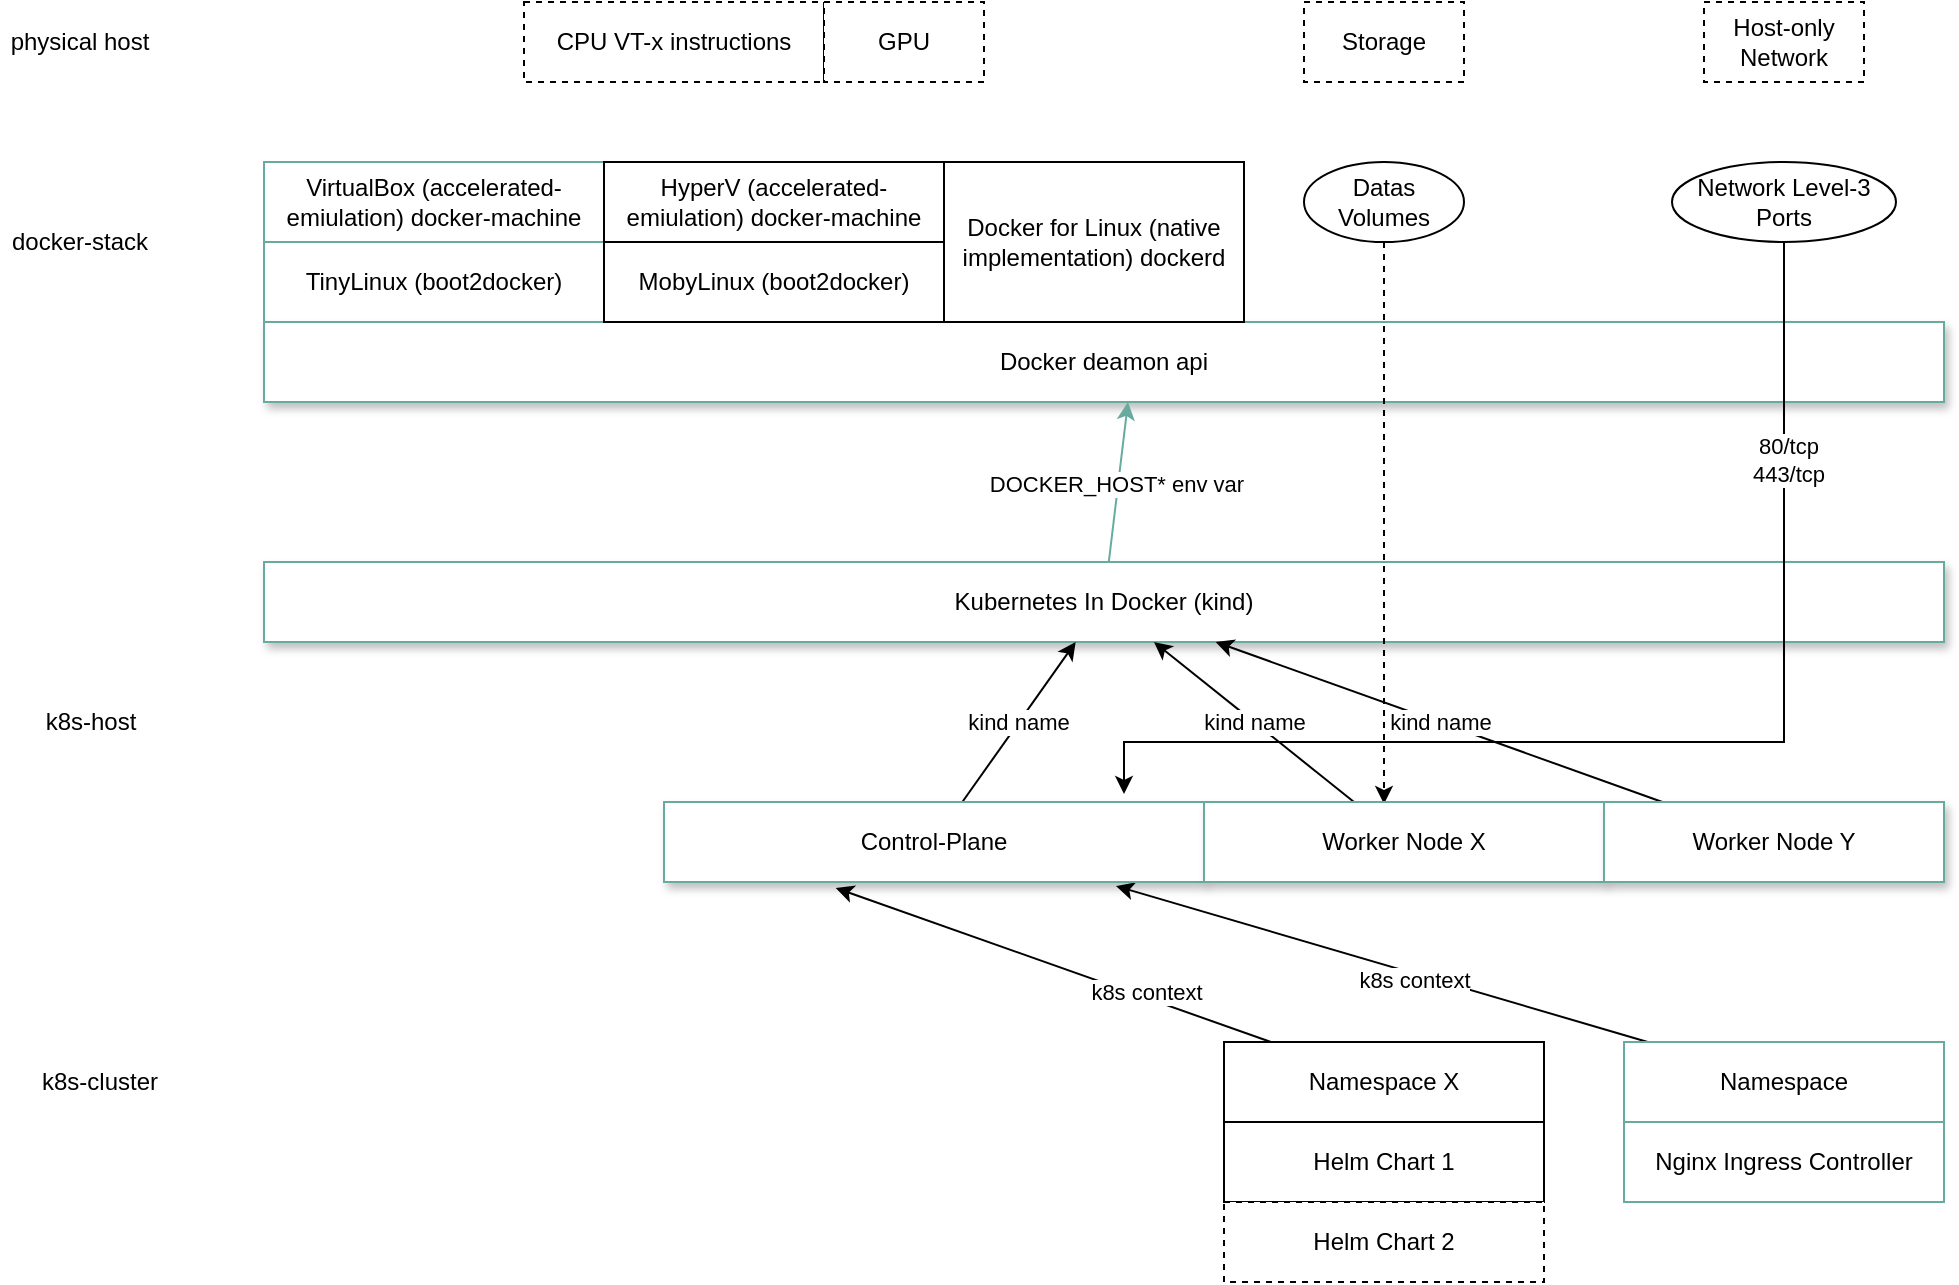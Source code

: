 
<mxfile compressed="false" version="13.1.3" pages="3">
    <diagram name="20.6.17-Builder Host" id="ebUvo5LemyIJ5slhyC30">
        <mxGraphModel dx="1040" dy="404" grid="1" gridSize="10" guides="1" tooltips="1" connect="1" arrows="1" fold="1" page="1" pageScale="1" pageWidth="1169" pageHeight="827" math="0" shadow="0">

            <root>
                <mxCell id="8ZSWrE7wKIyts0C65E30-0"/>
                <mxCell id="8ZSWrE7wKIyts0C65E30-1" parent="8ZSWrE7wKIyts0C65E30-0"/>
                <mxCell id="8ZSWrE7wKIyts0C65E30-2" value="VirtualBox (accelerated-emiulation) docker-machine" style="rounded=0;whiteSpace=wrap;html=1;strokeColor=#67AB9F;" parent="8ZSWrE7wKIyts0C65E30-1" vertex="1">
                    <mxGeometry x="240" y="160" width="170" height="40" as="geometry"/>
                </mxCell>
                <mxCell id="8ZSWrE7wKIyts0C65E30-3" value="TinyLinux (boot2docker)" style="rounded=0;whiteSpace=wrap;html=1;strokeColor=#67AB9F;" parent="8ZSWrE7wKIyts0C65E30-1" vertex="1">
                    <mxGeometry x="240" y="200" width="170" height="40" as="geometry"/>
                </mxCell>
                <mxCell id="8ZSWrE7wKIyts0C65E30-4" value="Docker deamon api" style="rounded=0;whiteSpace=wrap;html=1;shadow=1;strokeColor=#67AB9F;" parent="8ZSWrE7wKIyts0C65E30-1" vertex="1">
                    <mxGeometry x="240" y="240" width="840" height="40" as="geometry"/>
                </mxCell>
                <mxCell id="8ZSWrE7wKIyts0C65E30-5" value="CPU VT-x instructions" style="rounded=0;whiteSpace=wrap;html=1;dashed=1;" parent="8ZSWrE7wKIyts0C65E30-1" vertex="1">
                    <mxGeometry x="370" y="80" width="150" height="40" as="geometry"/>
                </mxCell>
                <mxCell id="8ZSWrE7wKIyts0C65E30-6" value="GPU" style="rounded=0;whiteSpace=wrap;html=1;dashed=1;" parent="8ZSWrE7wKIyts0C65E30-1" vertex="1">
                    <mxGeometry x="520" y="80" width="80" height="40" as="geometry"/>
                </mxCell>
                <mxCell id="GnsRPyHoFZtZcp9T_y4O-8" style="edgeStyle=none;rounded=0;orthogonalLoop=1;jettySize=auto;html=1;strokeColor=#67AB9F;" parent="8ZSWrE7wKIyts0C65E30-1" source="8ZSWrE7wKIyts0C65E30-7" edge="1">
                    <mxGeometry relative="1" as="geometry">
                        <mxPoint x="672" y="280" as="targetPoint"/>
                    </mxGeometry>
                </mxCell>
                <mxCell id="GnsRPyHoFZtZcp9T_y4O-10" value="DOCKER_HOST* env var" style="edgeLabel;html=1;align=center;verticalAlign=middle;resizable=0;points=[];" parent="GnsRPyHoFZtZcp9T_y4O-8" vertex="1" connectable="0">
                    <mxGeometry x="-0.017" y="1" relative="1" as="geometry">
                        <mxPoint as="offset"/>
                    </mxGeometry>
                </mxCell>
                <mxCell id="8ZSWrE7wKIyts0C65E30-7" value="Kubernetes In Docker (kind)" style="rounded=0;whiteSpace=wrap;html=1;shadow=1;strokeColor=#67AB9F;" parent="8ZSWrE7wKIyts0C65E30-1" vertex="1">
                    <mxGeometry x="240" y="360" width="840" height="40" as="geometry"/>
                </mxCell>
                <mxCell id="8ZSWrE7wKIyts0C65E30-8" value="Nginx Ingress Controller" style="rounded=0;whiteSpace=wrap;html=1;shadow=0;strokeColor=#67AB9F;" parent="8ZSWrE7wKIyts0C65E30-1" vertex="1">
                    <mxGeometry x="920" y="640" width="160" height="40" as="geometry"/>
                </mxCell>
                <mxCell id="8ZSWrE7wKIyts0C65E30-10" value="Datas Volumes" style="ellipse;whiteSpace=wrap;html=1;" parent="8ZSWrE7wKIyts0C65E30-1" vertex="1">
                    <mxGeometry x="760" y="160" width="80" height="40" as="geometry"/>
                </mxCell>
                <mxCell id="8ZSWrE7wKIyts0C65E30-11" style="edgeStyle=orthogonalEdgeStyle;rounded=0;orthogonalLoop=1;jettySize=auto;html=1;" parent="8ZSWrE7wKIyts0C65E30-1" source="8ZSWrE7wKIyts0C65E30-12" edge="1">
                    <mxGeometry relative="1" as="geometry">
                        <mxPoint x="670" y="476" as="targetPoint"/>
                        <Array as="points">
                            <mxPoint x="1000" y="450"/>
                            <mxPoint x="670" y="450"/>
                        </Array>
                    </mxGeometry>
                </mxCell>
                <mxCell id="aWLlnT8UTk05c4Qprcsp-1" value="80/tcp&lt;br&gt;443/tcp" style="edgeLabel;html=1;align=center;verticalAlign=middle;resizable=0;points=[];" parent="8ZSWrE7wKIyts0C65E30-11" vertex="1" connectable="0">
                    <mxGeometry x="-0.64" y="2" relative="1" as="geometry">
                        <mxPoint as="offset"/>
                    </mxGeometry>
                </mxCell>
                <mxCell id="8ZSWrE7wKIyts0C65E30-12" value="Network Level-3 Ports" style="ellipse;whiteSpace=wrap;html=1;" parent="8ZSWrE7wKIyts0C65E30-1" vertex="1">
                    <mxGeometry x="944" y="160" width="112" height="40" as="geometry"/>
                </mxCell>
                <mxCell id="GnsRPyHoFZtZcp9T_y4O-16" style="edgeStyle=none;rounded=0;orthogonalLoop=1;jettySize=auto;html=1;entryX=0.837;entryY=1.05;entryDx=0;entryDy=0;entryPerimeter=0;" parent="8ZSWrE7wKIyts0C65E30-1" source="8ZSWrE7wKIyts0C65E30-13" target="GnsRPyHoFZtZcp9T_y4O-5" edge="1">
                    <mxGeometry relative="1" as="geometry"/>
                </mxCell>
                <mxCell id="GnsRPyHoFZtZcp9T_y4O-17" value="k8s context" style="edgeLabel;html=1;align=center;verticalAlign=middle;resizable=0;points=[];" parent="GnsRPyHoFZtZcp9T_y4O-16" vertex="1" connectable="0">
                    <mxGeometry x="-0.124" y="3" relative="1" as="geometry">
                        <mxPoint as="offset"/>
                    </mxGeometry>
                </mxCell>
                <mxCell id="8ZSWrE7wKIyts0C65E30-13" value="Namespace" style="rounded=0;whiteSpace=wrap;html=1;fillColor=none;shadow=0;strokeColor=#67AB9F;" parent="8ZSWrE7wKIyts0C65E30-1" vertex="1">
                    <mxGeometry x="920" y="600" width="160" height="40" as="geometry"/>
                </mxCell>
                <mxCell id="8ZSWrE7wKIyts0C65E30-14" value="Helm Chart 1" style="rounded=0;whiteSpace=wrap;html=1;fillColor=none;" parent="8ZSWrE7wKIyts0C65E30-1" vertex="1">
                    <mxGeometry x="720" y="640" width="160" height="40" as="geometry"/>
                </mxCell>
                <mxCell id="GnsRPyHoFZtZcp9T_y4O-14" style="edgeStyle=none;rounded=0;orthogonalLoop=1;jettySize=auto;html=1;entryX=0.318;entryY=1.075;entryDx=0;entryDy=0;entryPerimeter=0;" parent="8ZSWrE7wKIyts0C65E30-1" source="8ZSWrE7wKIyts0C65E30-15" target="GnsRPyHoFZtZcp9T_y4O-5" edge="1">
                    <mxGeometry relative="1" as="geometry"/>
                </mxCell>
                <mxCell id="GnsRPyHoFZtZcp9T_y4O-15" value="k8s context" style="edgeLabel;html=1;align=center;verticalAlign=middle;resizable=0;points=[];" parent="GnsRPyHoFZtZcp9T_y4O-14" vertex="1" connectable="0">
                    <mxGeometry x="-0.415" y="-3" relative="1" as="geometry">
                        <mxPoint as="offset"/>
                    </mxGeometry>
                </mxCell>
                <mxCell id="8ZSWrE7wKIyts0C65E30-15" value="Namespace X" style="rounded=0;whiteSpace=wrap;html=1;fillColor=none;" parent="8ZSWrE7wKIyts0C65E30-1" vertex="1">
                    <mxGeometry x="720" y="600" width="160" height="40" as="geometry"/>
                </mxCell>
                <mxCell id="8ZSWrE7wKIyts0C65E30-16" value="Helm Chart 2" style="rounded=0;whiteSpace=wrap;html=1;dashed=1;" parent="8ZSWrE7wKIyts0C65E30-1" vertex="1">
                    <mxGeometry x="720" y="680" width="160" height="40" as="geometry"/>
                </mxCell>
                <mxCell id="8ZSWrE7wKIyts0C65E30-18" value="Docker for Linux (native implementation) dockerd" style="rounded=0;whiteSpace=wrap;html=1;" parent="8ZSWrE7wKIyts0C65E30-1" vertex="1">
                    <mxGeometry x="580" y="160" width="150" height="80" as="geometry"/>
                </mxCell>
                <mxCell id="8ZSWrE7wKIyts0C65E30-19" value="docker-stack" style="text;html=1;strokeColor=none;fillColor=none;align=center;verticalAlign=middle;whiteSpace=wrap;rounded=0;dashed=1;" parent="8ZSWrE7wKIyts0C65E30-1" vertex="1">
                    <mxGeometry x="108" y="190" width="79.5" height="20" as="geometry"/>
                </mxCell>
                <mxCell id="8ZSWrE7wKIyts0C65E30-21" value="k8s-host" style="text;html=1;strokeColor=none;fillColor=none;align=center;verticalAlign=middle;whiteSpace=wrap;rounded=0;dashed=1;" parent="8ZSWrE7wKIyts0C65E30-1" vertex="1">
                    <mxGeometry x="116.25" y="430" width="75" height="20" as="geometry"/>
                </mxCell>
                <mxCell id="8ZSWrE7wKIyts0C65E30-23" value="k8s-cluster" style="text;html=1;strokeColor=none;fillColor=none;align=center;verticalAlign=middle;whiteSpace=wrap;rounded=0;dashed=1;" parent="8ZSWrE7wKIyts0C65E30-1" vertex="1">
                    <mxGeometry x="123.75" y="610" width="67.5" height="20" as="geometry"/>
                </mxCell>
                <mxCell id="8ZSWrE7wKIyts0C65E30-9" style="edgeStyle=orthogonalEdgeStyle;rounded=0;orthogonalLoop=1;jettySize=auto;html=1;dashed=1;entryX=0.45;entryY=0.025;entryDx=0;entryDy=0;entryPerimeter=0;" parent="8ZSWrE7wKIyts0C65E30-1" source="8ZSWrE7wKIyts0C65E30-10" target="GnsRPyHoFZtZcp9T_y4O-6" edge="1">
                    <mxGeometry relative="1" as="geometry"/>
                </mxCell>
                <mxCell id="GnsRPyHoFZtZcp9T_y4O-0" value="physical host" style="text;html=1;strokeColor=none;fillColor=none;align=center;verticalAlign=middle;whiteSpace=wrap;rounded=0;dashed=1;" parent="8ZSWrE7wKIyts0C65E30-1" vertex="1">
                    <mxGeometry x="108" y="90" width="79.5" height="20" as="geometry"/>
                </mxCell>
                <mxCell id="GnsRPyHoFZtZcp9T_y4O-3" value="Storage" style="rounded=0;whiteSpace=wrap;html=1;dashed=1;" parent="8ZSWrE7wKIyts0C65E30-1" vertex="1">
                    <mxGeometry x="760" y="80" width="80" height="40" as="geometry"/>
                </mxCell>
                <mxCell id="GnsRPyHoFZtZcp9T_y4O-4" value="Host-only Network" style="rounded=0;whiteSpace=wrap;html=1;dashed=1;" parent="8ZSWrE7wKIyts0C65E30-1" vertex="1">
                    <mxGeometry x="960" y="80" width="80" height="40" as="geometry"/>
                </mxCell>
                <mxCell id="GnsRPyHoFZtZcp9T_y4O-11" value="kind name" style="edgeStyle=none;rounded=0;orthogonalLoop=1;jettySize=auto;html=1;" parent="8ZSWrE7wKIyts0C65E30-1" source="GnsRPyHoFZtZcp9T_y4O-5" target="8ZSWrE7wKIyts0C65E30-7" edge="1">
                    <mxGeometry relative="1" as="geometry"/>
                </mxCell>
                <mxCell id="GnsRPyHoFZtZcp9T_y4O-5" value="Control-Plane" style="rounded=0;whiteSpace=wrap;html=1;shadow=1;strokeColor=#67AB9F;" parent="8ZSWrE7wKIyts0C65E30-1" vertex="1">
                    <mxGeometry x="440" y="480" width="270" height="40" as="geometry"/>
                </mxCell>
                <mxCell id="GnsRPyHoFZtZcp9T_y4O-12" value="kind name" style="edgeStyle=none;rounded=0;orthogonalLoop=1;jettySize=auto;html=1;" parent="8ZSWrE7wKIyts0C65E30-1" source="GnsRPyHoFZtZcp9T_y4O-6" target="8ZSWrE7wKIyts0C65E30-7" edge="1">
                    <mxGeometry relative="1" as="geometry"/>
                </mxCell>
                <mxCell id="GnsRPyHoFZtZcp9T_y4O-6" value="Worker Node X" style="rounded=0;whiteSpace=wrap;html=1;shadow=1;strokeColor=#67AB9F;" parent="8ZSWrE7wKIyts0C65E30-1" vertex="1">
                    <mxGeometry x="710" y="480" width="200" height="40" as="geometry"/>
                </mxCell>
                <mxCell id="GnsRPyHoFZtZcp9T_y4O-13" value="kind name" style="edgeStyle=none;rounded=0;orthogonalLoop=1;jettySize=auto;html=1;" parent="8ZSWrE7wKIyts0C65E30-1" source="GnsRPyHoFZtZcp9T_y4O-7" target="8ZSWrE7wKIyts0C65E30-7" edge="1">
                    <mxGeometry relative="1" as="geometry"/>
                </mxCell>
                <mxCell id="GnsRPyHoFZtZcp9T_y4O-7" value="Worker Node Y" style="rounded=0;whiteSpace=wrap;html=1;shadow=1;strokeColor=#67AB9F;" parent="8ZSWrE7wKIyts0C65E30-1" vertex="1">
                    <mxGeometry x="910" y="480" width="170" height="40" as="geometry"/>
                </mxCell>
                <mxCell id="0" value="HyperV (accelerated-emiulation) docker-machine" style="rounded=0;whiteSpace=wrap;html=1;" parent="8ZSWrE7wKIyts0C65E30-1" vertex="1">
                    <mxGeometry x="410" y="160" width="170" height="40" as="geometry"/>
                </mxCell>
                <mxCell id="1" value="MobyLinux (boot2docker)" style="rounded=0;whiteSpace=wrap;html=1;" parent="8ZSWrE7wKIyts0C65E30-1" vertex="1">
                    <mxGeometry x="410" y="200" width="170" height="40" as="geometry"/>
                </mxCell>
            </root>
        </mxGraphModel>
    </diagram>
    <diagram id="EzvWC09MWq0VtAPM6YJi" name="Builder Stack">
      <mxGraphModel dx="1040" dy="404" grid="1" gridSize="10" guides="1" tooltips="1" connect="1" arrows="1" fold="1" page="1" pageScale="1" pageWidth="1169" pageHeight="827" math="0" shadow="0">
        &#xa;        
            <root>
                &#xa;                
                <mxCell id="0"/>
                &#xa;                
                <mxCell id="1" parent="0"/>
                &#xa;                
                <mxCell id="pU2bq47XzxW5iphZlF0e-1" value="Gogs&lt;br&gt;&lt;i&gt;(git)&lt;/i&gt;" style="rounded=0;whiteSpace=wrap;html=1;fillColor=#dae8fc;strokeColor=#6c8ebf;fontColor=#000000;" parent="1" vertex="1">
                    &#xa;                    
                    <mxGeometry x="640" y="181" width="120" height="60" as="geometry"/>
                    &#xa;                
                </mxCell>
                &#xa;                
                <mxCell id="pU2bq47XzxW5iphZlF0e-2" value="inspect" style="edgeStyle=orthogonalEdgeStyle;rounded=0;orthogonalLoop=1;jettySize=auto;html=1;exitX=0.5;exitY=0;exitDx=0;exitDy=0;" parent="1" source="pU2bq47XzxW5iphZlF0e-3" target="pU2bq47XzxW5iphZlF0e-1" edge="1">
                    &#xa;                    
                    <mxGeometry x="-1" y="-112" relative="1" as="geometry">
                        &#xa;                        
                        <mxPoint x="-2" y="22" as="offset"/>
                        &#xa;                    
                    </mxGeometry>
                    &#xa;                
                </mxCell>
                &#xa;                
                <mxCell id="pU2bq47XzxW5iphZlF0e-3" value="Drone.io&lt;br&gt;&lt;i&gt;(pipelines)&lt;/i&gt;" style="rounded=0;whiteSpace=wrap;html=1;fillColor=#dae8fc;strokeColor=#6c8ebf;fontColor=#000000;" parent="1" vertex="1">
                    &#xa;                    
                    <mxGeometry x="640" y="281" width="120" height="60" as="geometry"/>
                    &#xa;                
                </mxCell>
                &#xa;                
                <mxCell id="pU2bq47XzxW5iphZlF0e-4" value="Datas" style="ellipse;whiteSpace=wrap;html=1;fillColor=#f8cecc;strokeColor=#b85450;fontColor=#000000;" parent="1" vertex="1">
                    &#xa;                    
                    <mxGeometry x="860" y="191" width="80" height="40" as="geometry"/>
                    &#xa;                
                </mxCell>
                &#xa;                
                <mxCell id="pU2bq47XzxW5iphZlF0e-5" value="Drone-Runner&lt;br&gt;&lt;i&gt;(pipeline-runner)&lt;/i&gt;" style="rounded=0;whiteSpace=wrap;html=1;fillColor=#dae8fc;strokeColor=#6c8ebf;fontColor=#000000;" parent="1" vertex="1">
                    &#xa;                    
                    <mxGeometry x="800" y="281" width="120" height="60" as="geometry"/>
                    &#xa;                
                </mxCell>
                &#xa;                
                <mxCell id="pU2bq47XzxW5iphZlF0e-6" value="run" style="endArrow=classic;html=1;exitX=1;exitY=0.5;exitDx=0;exitDy=0;entryX=0;entryY=0.5;entryDx=0;entryDy=0;" parent="1" source="pU2bq47XzxW5iphZlF0e-3" target="pU2bq47XzxW5iphZlF0e-5" edge="1">
                    &#xa;                    
                    <mxGeometry width="50" height="50" relative="1" as="geometry">
                        &#xa;                        
                        <mxPoint x="790" y="271" as="sourcePoint"/>
                        &#xa;                        
                        <mxPoint x="840" y="221" as="targetPoint"/>
                        &#xa;                    
                    </mxGeometry>
                    &#xa;                
                </mxCell>
                &#xa;                
                <mxCell id="pU2bq47XzxW5iphZlF0e-7" value="store" style="endArrow=classic;html=1;entryX=0;entryY=0.5;entryDx=0;entryDy=0;" parent="1" source="pU2bq47XzxW5iphZlF0e-1" target="pU2bq47XzxW5iphZlF0e-4" edge="1">
                    &#xa;                    
                    <mxGeometry width="50" height="50" relative="1" as="geometry">
                        &#xa;                        
                        <mxPoint x="790" y="271" as="sourcePoint"/>
                        &#xa;                        
                        <mxPoint x="840" y="221" as="targetPoint"/>
                        &#xa;                    
                    </mxGeometry>
                    &#xa;                
                </mxCell>
                &#xa;                
                <mxCell id="pU2bq47XzxW5iphZlF0e-8" value="Target Kube" style="rhombus;whiteSpace=wrap;html=1;" parent="1" vertex="1">
                    &#xa;                    
                    <mxGeometry x="1010" y="341" width="120" height="120" as="geometry"/>
                    &#xa;                
                </mxCell>
                &#xa;                
                <mxCell id="pU2bq47XzxW5iphZlF0e-9" value="Docker Registry" style="rounded=0;whiteSpace=wrap;html=1;fillColor=#dae8fc;strokeColor=#6c8ebf;fontColor=#000000;" parent="1" vertex="1">
                    &#xa;                    
                    <mxGeometry x="800" y="481" width="120" height="60" as="geometry"/>
                    &#xa;                
                </mxCell>
                &#xa;                
                <mxCell id="pU2bq47XzxW5iphZlF0e-10" value="publish" style="endArrow=classic;html=1;exitX=0.5;exitY=1;exitDx=0;exitDy=0;entryX=0.5;entryY=0;entryDx=0;entryDy=0;" parent="1" source="pU2bq47XzxW5iphZlF0e-5" target="pU2bq47XzxW5iphZlF0e-9" edge="1">
                    &#xa;                    
                    <mxGeometry width="50" height="50" relative="1" as="geometry">
                        &#xa;                        
                        <mxPoint x="990" y="391" as="sourcePoint"/>
                        &#xa;                        
                        <mxPoint x="1040" y="341" as="targetPoint"/>
                        &#xa;                    
                    </mxGeometry>
                    &#xa;                
                </mxCell>
                &#xa;                
                <mxCell id="pU2bq47XzxW5iphZlF0e-11" value="deploy" style="endArrow=classic;html=1;entryX=0;entryY=0.5;entryDx=0;entryDy=0;" parent="1" target="pU2bq47XzxW5iphZlF0e-8" edge="1">
                    &#xa;                    
                    <mxGeometry width="50" height="50" relative="1" as="geometry">
                        &#xa;                        
                        <mxPoint x="920" y="311" as="sourcePoint"/>
                        &#xa;                        
                        <mxPoint x="1040" y="341" as="targetPoint"/>
                        &#xa;                    
                    </mxGeometry>
                    &#xa;                
                </mxCell>
                &#xa;                
                <mxCell id="pU2bq47XzxW5iphZlF0e-12" value="pull" style="endArrow=classic;html=1;entryX=1;entryY=0.5;entryDx=0;entryDy=0;exitX=0;exitY=0.5;exitDx=0;exitDy=0;" parent="1" source="pU2bq47XzxW5iphZlF0e-8" target="pU2bq47XzxW5iphZlF0e-9" edge="1">
                    &#xa;                    
                    <mxGeometry width="50" height="50" relative="1" as="geometry">
                        &#xa;                        
                        <mxPoint x="990" y="391" as="sourcePoint"/>
                        &#xa;                        
                        <mxPoint x="1040" y="341" as="targetPoint"/>
                        &#xa;                    
                    </mxGeometry>
                    &#xa;                
                </mxCell>
                &#xa;                
                <mxCell id="pU2bq47XzxW5iphZlF0e-13" value="VSCode&lt;br&gt;&lt;i&gt;(ide)&lt;/i&gt;" style="rounded=0;whiteSpace=wrap;html=1;fillColor=#dae8fc;strokeColor=#6c8ebf;fontColor=#000000;" parent="1" vertex="1">
                    &#xa;                    
                    <mxGeometry x="370" y="181" width="120" height="60" as="geometry"/>
                    &#xa;                
                </mxCell>
                &#xa;                
                <mxCell id="pU2bq47XzxW5iphZlF0e-14" value="push" style="endArrow=classic;html=1;exitX=1;exitY=0.5;exitDx=0;exitDy=0;entryX=0;entryY=0.5;entryDx=0;entryDy=0;" parent="1" source="pU2bq47XzxW5iphZlF0e-13" target="pU2bq47XzxW5iphZlF0e-1" edge="1">
                    &#xa;                    
                    <mxGeometry width="50" height="50" relative="1" as="geometry">
                        &#xa;                        
                        <mxPoint x="710" y="421" as="sourcePoint"/>
                        &#xa;                        
                        <mxPoint x="760" y="371" as="targetPoint"/>
                        &#xa;                    
                    </mxGeometry>
                    &#xa;                
                </mxCell>
                &#xa;                
                <mxCell id="pU2bq47XzxW5iphZlF0e-15" value="Builder" style="shape=umlActor;verticalLabelPosition=bottom;labelBackgroundColor=none;verticalAlign=top;html=1;outlineConnect=0;fontColor=#FFFFFF;" parent="1" vertex="1">
                    &#xa;                    
                    <mxGeometry x="85" y="451" width="30" height="60" as="geometry"/>
                    &#xa;                
                </mxCell>
                &#xa;                
                <mxCell id="pU2bq47XzxW5iphZlF0e-16" value="Secured Reverse Proxy" style="rounded=0;whiteSpace=wrap;html=1;fillColor=#dae8fc;strokeColor=#6c8ebf;fontColor=#000000;" parent="1" vertex="1">
                    &#xa;                    
                    <mxGeometry x="370" y="481" width="120" height="60" as="geometry"/>
                    &#xa;                
                </mxCell>
                &#xa;                
                <mxCell id="pU2bq47XzxW5iphZlF0e-17" value="reverse proxy" style="endArrow=classic;html=1;entryX=0.5;entryY=1;entryDx=0;entryDy=0;exitX=0.5;exitY=0;exitDx=0;exitDy=0;" parent="1" source="pU2bq47XzxW5iphZlF0e-16" target="pU2bq47XzxW5iphZlF0e-13" edge="1">
                    &#xa;                    
                    <mxGeometry width="50" height="50" relative="1" as="geometry">
                        &#xa;                        
                        <mxPoint x="710" y="261" as="sourcePoint"/>
                        &#xa;                        
                        <mxPoint x="760" y="211" as="targetPoint"/>
                        &#xa;                    
                    </mxGeometry>
                    &#xa;                
                </mxCell>
                &#xa;                
                <mxCell id="pU2bq47XzxW5iphZlF0e-18" value="reverse proxy" style="endArrow=classic;html=1;exitX=0.5;exitY=0;exitDx=0;exitDy=0;" parent="1" source="pU2bq47XzxW5iphZlF0e-16" edge="1">
                    &#xa;                    
                    <mxGeometry width="50" height="50" relative="1" as="geometry">
                        &#xa;                        
                        <mxPoint x="710" y="261" as="sourcePoint"/>
                        &#xa;                        
                        <mxPoint x="640" y="211" as="targetPoint"/>
                        &#xa;                    
                    </mxGeometry>
                    &#xa;                
                </mxCell>
                &#xa;                
                <mxCell id="pU2bq47XzxW5iphZlF0e-19" value="reverse proxy" style="endArrow=classic;html=1;exitX=1;exitY=0.5;exitDx=0;exitDy=0;entryX=0;entryY=0.5;entryDx=0;entryDy=0;" parent="1" source="pU2bq47XzxW5iphZlF0e-16" target="pU2bq47XzxW5iphZlF0e-9" edge="1">
                    &#xa;                    
                    <mxGeometry width="50" height="50" relative="1" as="geometry">
                        &#xa;                        
                        <mxPoint x="430" y="591" as="sourcePoint"/>
                        &#xa;                        
                        <mxPoint x="640" y="461" as="targetPoint"/>
                        &#xa;                    
                    </mxGeometry>
                    &#xa;                
                </mxCell>
                &#xa;                
                <mxCell id="pU2bq47XzxW5iphZlF0e-20" value="Datas" style="ellipse;whiteSpace=wrap;html=1;fillColor=#f8cecc;strokeColor=#b85450;fontColor=#000000;" parent="1" vertex="1">
                    &#xa;                    
                    <mxGeometry x="820" y="591" width="80" height="40" as="geometry"/>
                    &#xa;                
                </mxCell>
                &#xa;                
                <mxCell id="pU2bq47XzxW5iphZlF0e-21" value="store" style="endArrow=classic;html=1;entryX=0.5;entryY=0;entryDx=0;entryDy=0;exitX=0.5;exitY=1;exitDx=0;exitDy=0;" parent="1" source="pU2bq47XzxW5iphZlF0e-9" target="pU2bq47XzxW5iphZlF0e-20" edge="1">
                    &#xa;                    
                    <mxGeometry width="50" height="50" relative="1" as="geometry">
                        &#xa;                        
                        <mxPoint x="774" y="711" as="sourcePoint"/>
                        &#xa;                        
                        <mxPoint x="914" y="751" as="targetPoint"/>
                        &#xa;                    
                    </mxGeometry>
                    &#xa;                
                </mxCell>
                &#xa;                
                <mxCell id="pU2bq47XzxW5iphZlF0e-22" value="" style="endArrow=classic;html=1;" parent="1" target="pU2bq47XzxW5iphZlF0e-23" edge="1">
                    &#xa;                    
                    <mxGeometry width="50" height="50" relative="1" as="geometry">
                        &#xa;                        
                        <mxPoint x="100" y="531" as="sourcePoint"/>
                        &#xa;                        
                        <mxPoint x="290" y="769" as="targetPoint"/>
                        &#xa;                    
                    </mxGeometry>
                    &#xa;                
                </mxCell>
                &#xa;                
                <mxCell id="MSiUdzAyAVIGBP_7XqLN-2" style="edgeStyle=orthogonalEdgeStyle;rounded=0;orthogonalLoop=1;jettySize=auto;html=1;fontColor=#000000;" parent="1" source="pU2bq47XzxW5iphZlF0e-23" target="MSiUdzAyAVIGBP_7XqLN-1" edge="1">
                    &#xa;                    
                    <mxGeometry relative="1" as="geometry"/>
                    &#xa;                
                </mxCell>
                &#xa;                
                <mxCell id="pU2bq47XzxW5iphZlF0e-23" value="Browser" style="rounded=0;whiteSpace=wrap;html=1;" parent="1" vertex="1">
                    &#xa;                    
                    <mxGeometry x="40" y="586" width="120" height="60" as="geometry"/>
                    &#xa;                
                </mxCell>
                &#xa;                
                <mxCell id="pU2bq47XzxW5iphZlF0e-24" value="browse" style="endArrow=classic;html=1;entryX=0.5;entryY=1;entryDx=0;entryDy=0;exitX=0.5;exitY=0;exitDx=0;exitDy=0;" parent="1" source="MSiUdzAyAVIGBP_7XqLN-1" target="pU2bq47XzxW5iphZlF0e-16" edge="1">
                    &#xa;                    
                    <mxGeometry width="50" height="50" relative="1" as="geometry">
                        &#xa;                        
                        <mxPoint x="570" y="669" as="sourcePoint"/>
                        &#xa;                        
                        <mxPoint x="620" y="619" as="targetPoint"/>
                        &#xa;                    
                    </mxGeometry>
                    &#xa;                
                </mxCell>
                &#xa;                
                <mxCell id="pU2bq47XzxW5iphZlF0e-25" value="IAM Server" style="rounded=0;whiteSpace=wrap;html=1;fillColor=#dae8fc;strokeColor=#6c8ebf;fontColor=#000000;" parent="1" vertex="1">
                    &#xa;                    
                    <mxGeometry x="480" y="601" width="120" height="40" as="geometry"/>
                    &#xa;                
                </mxCell>
                &#xa;                
                <mxCell id="pU2bq47XzxW5iphZlF0e-26" value="ensure" style="endArrow=classic;html=1;exitX=0.5;exitY=1;exitDx=0;exitDy=0;entryX=0.5;entryY=0;entryDx=0;entryDy=0;" parent="1" source="pU2bq47XzxW5iphZlF0e-16" target="pU2bq47XzxW5iphZlF0e-25" edge="1">
                    &#xa;                    
                    <mxGeometry width="50" height="50" relative="1" as="geometry">
                        &#xa;                        
                        <mxPoint x="710" y="711" as="sourcePoint"/>
                        &#xa;                        
                        <mxPoint x="760" y="661" as="targetPoint"/>
                        &#xa;                    
                    </mxGeometry>
                    &#xa;                
                </mxCell>
                &#xa;                
                <mxCell id="pU2bq47XzxW5iphZlF0e-27" value="authenticate" style="endArrow=classic;html=1;exitX=1;exitY=0.5;exitDx=0;exitDy=0;entryX=0;entryY=0.5;entryDx=0;entryDy=0;" parent="1" source="MSiUdzAyAVIGBP_7XqLN-1" target="pU2bq47XzxW5iphZlF0e-25" edge="1">
                    &#xa;                    
                    <mxGeometry width="50" height="50" relative="1" as="geometry">
                        &#xa;                        
                        <mxPoint x="570" y="729" as="sourcePoint"/>
                        &#xa;                        
                        <mxPoint x="620" y="679" as="targetPoint"/>
                        &#xa;                    
                    </mxGeometry>
                    &#xa;                
                </mxCell>
                &#xa;                
                <mxCell id="pU2bq47XzxW5iphZlF0e-28" value="Datas" style="ellipse;whiteSpace=wrap;html=1;fillColor=#f8cecc;strokeColor=#b85450;fontColor=#000000;" parent="1" vertex="1">
                    &#xa;                    
                    <mxGeometry x="640" y="596" width="80" height="50" as="geometry"/>
                    &#xa;                
                </mxCell>
                &#xa;                
                <mxCell id="pU2bq47XzxW5iphZlF0e-29" value="" style="endArrow=classic;html=1;entryX=0;entryY=0.5;entryDx=0;entryDy=0;exitX=1;exitY=0.5;exitDx=0;exitDy=0;" parent="1" source="pU2bq47XzxW5iphZlF0e-25" target="pU2bq47XzxW5iphZlF0e-28" edge="1">
                    &#xa;                    
                    <mxGeometry width="50" height="50" relative="1" as="geometry">
                        &#xa;                        
                        <mxPoint x="710" y="511" as="sourcePoint"/>
                        &#xa;                        
                        <mxPoint x="760" y="461" as="targetPoint"/>
                        &#xa;                    
                    </mxGeometry>
                    &#xa;                
                </mxCell>
                &#xa;                
                <mxCell id="MSiUdzAyAVIGBP_7XqLN-1" value="Network Level-3 Ports" style="ellipse;whiteSpace=wrap;html=1;fillColor=#f8cecc;strokeColor=#b85450;fontColor=#000000;" parent="1" vertex="1">
                    &#xa;                    
                    <mxGeometry x="240" y="596" width="112" height="40" as="geometry"/>
                    &#xa;                
                </mxCell>
                &#xa;                
                <mxCell id="_KJXkSt6YT6vSXq4Js8E-1" value="BrowserAppliance" style="rounded=0;whiteSpace=wrap;html=1;" parent="1" vertex="1">
                    &#xa;                    
                    <mxGeometry x="40" y="670" width="120" height="60" as="geometry"/>
                    &#xa;                
                </mxCell>
                &#xa;            
            </root>
            &#xa;        
        </mxGraphModel>
        &#xa;    
    </diagram>
    <diagram id="clM1CJ6WRkc4XnKOdR2G" name="20.6.8-Builder Host">

        <mxGraphModel dx="1040" dy="404" grid="1" gridSize="10" guides="1" tooltips="1" connect="1" arrows="1" fold="1" page="1" pageScale="1" pageWidth="1169" pageHeight="827" math="0" shadow="0">
        &#xa;        
 
            <root>
                &#xa;                
                <mxCell id="SdKteQC0Jkrmz5J06cOE-0"/>
                &#xa;                
                <mxCell id="SdKteQC0Jkrmz5J06cOE-1" parent="SdKteQC0Jkrmz5J06cOE-0"/>
                &#xa;                
                <mxCell id="31gldE9zyYhlv3iL2wnf-0" value="QEMU (x86_64)" style="rounded=0;whiteSpace=wrap;html=1;" parent="SdKteQC0Jkrmz5J06cOE-1" vertex="1">
                    &#xa;                    
                    <mxGeometry x="265.5" y="190" width="225" height="40" as="geometry"/>
                    &#xa;                
                </mxCell>
                &#xa;                
                <mxCell id="31gldE9zyYhlv3iL2wnf-1" value="Debian" style="rounded=0;whiteSpace=wrap;html=1;" parent="SdKteQC0Jkrmz5J06cOE-1" vertex="1">
                    &#xa;                    
                    <mxGeometry x="265.5" y="230" width="225" height="40" as="geometry"/>
                    &#xa;                
                </mxCell>
                &#xa;                
                <mxCell id="31gldE9zyYhlv3iL2wnf-2" value="Docker" style="rounded=0;whiteSpace=wrap;html=1;" parent="SdKteQC0Jkrmz5J06cOE-1" vertex="1">
                    &#xa;                    
                    <mxGeometry x="265.5" y="270" width="440" height="40" as="geometry"/>
                    &#xa;                
                </mxCell>
                &#xa;                
                <mxCell id="31gldE9zyYhlv3iL2wnf-3" value="CPU VT-x instructions" style="rounded=0;whiteSpace=wrap;html=1;dashed=1;" parent="SdKteQC0Jkrmz5J06cOE-1" vertex="1">
                    &#xa;                    
                    <mxGeometry x="375.5" y="150" width="150" height="40" as="geometry"/>
                    &#xa;                
                </mxCell>
                &#xa;                
                <mxCell id="T4FPMCbFS4oBcWYZvKta-0" value="GPU" style="rounded=0;whiteSpace=wrap;html=1;dashed=1;" parent="SdKteQC0Jkrmz5J06cOE-1" vertex="1">
                    &#xa;                    
                    <mxGeometry x="525.5" y="150" width="80" height="40" as="geometry"/>
                    &#xa;                
                </mxCell>
                &#xa;                
                <mxCell id="T4FPMCbFS4oBcWYZvKta-1" value="Kubernetes In Docker (kind)" style="rounded=0;whiteSpace=wrap;html=1;" parent="SdKteQC0Jkrmz5J06cOE-1" vertex="1">
                    &#xa;                    
                    <mxGeometry x="265.5" y="310" width="800" height="40" as="geometry"/>
                    &#xa;                
                </mxCell>
                &#xa;                
                <mxCell id="Fvg8WRDYz1yMtkIfBd3S-0" value="Nginx Ingress Controller" style="rounded=0;whiteSpace=wrap;html=1;" parent="SdKteQC0Jkrmz5J06cOE-1" vertex="1">
                    &#xa;                    
                    <mxGeometry x="905.5" y="390" width="160" height="40" as="geometry"/>
                    &#xa;                
                </mxCell>
                &#xa;                
                <mxCell id="tEAKuQwZa5TK36znHGux-8" style="edgeStyle=orthogonalEdgeStyle;rounded=0;orthogonalLoop=1;jettySize=auto;html=1;dashed=1;" parent="SdKteQC0Jkrmz5J06cOE-1" source="Fvg8WRDYz1yMtkIfBd3S-2" target="tEAKuQwZa5TK36znHGux-2" edge="1">
                    &#xa;                    
                    <mxGeometry relative="1" as="geometry"/>
                    &#xa;                
                </mxCell>
                &#xa;                
                <mxCell id="Fvg8WRDYz1yMtkIfBd3S-2" value="Datas Volumes" style="ellipse;whiteSpace=wrap;html=1;" parent="SdKteQC0Jkrmz5J06cOE-1" vertex="1">
                    &#xa;                    
                    <mxGeometry x="765.5" y="150" width="80" height="40" as="geometry"/>
                    &#xa;                
                </mxCell>
                &#xa;                
                <mxCell id="tEAKuQwZa5TK36znHGux-5" style="edgeStyle=orthogonalEdgeStyle;rounded=0;orthogonalLoop=1;jettySize=auto;html=1;" parent="SdKteQC0Jkrmz5J06cOE-1" source="Fvg8WRDYz1yMtkIfBd3S-4" target="Fvg8WRDYz1yMtkIfBd3S-0" edge="1">
                    &#xa;                    
                    <mxGeometry relative="1" as="geometry"/>
                    &#xa;                
                </mxCell>
                &#xa;                
                <mxCell id="Fvg8WRDYz1yMtkIfBd3S-4" value="Network Level-3 Ports" style="ellipse;whiteSpace=wrap;html=1;" parent="SdKteQC0Jkrmz5J06cOE-1" vertex="1">
                    &#xa;                    
                    <mxGeometry x="929.5" y="150" width="112" height="40" as="geometry"/>
                    &#xa;                
                </mxCell>
                &#xa;                
                <mxCell id="Fvg8WRDYz1yMtkIfBd3S-5" value="Namespace" style="rounded=0;whiteSpace=wrap;html=1;fillColor=none;" parent="SdKteQC0Jkrmz5J06cOE-1" vertex="1">
                    &#xa;                    
                    <mxGeometry x="905.5" y="350" width="160" height="40" as="geometry"/>
                    &#xa;                
                </mxCell>
                &#xa;                
                <mxCell id="tEAKuQwZa5TK36znHGux-2" value="Helm Chart 1" style="rounded=0;whiteSpace=wrap;html=1;fillColor=none;" parent="SdKteQC0Jkrmz5J06cOE-1" vertex="1">
                    &#xa;                    
                    <mxGeometry x="725.5" y="390" width="160" height="40" as="geometry"/>
                    &#xa;                
                </mxCell>
                &#xa;                
                <mxCell id="tEAKuQwZa5TK36znHGux-3" value="Namespace X" style="rounded=0;whiteSpace=wrap;html=1;fillColor=none;" parent="SdKteQC0Jkrmz5J06cOE-1" vertex="1">
                    &#xa;                    
                    <mxGeometry x="725.5" y="350" width="160" height="40" as="geometry"/>
                    &#xa;                
                </mxCell>
                &#xa;                
                <mxCell id="tEAKuQwZa5TK36znHGux-7" value="Helm Chart 2" style="rounded=0;whiteSpace=wrap;html=1;dashed=1;" parent="SdKteQC0Jkrmz5J06cOE-1" vertex="1">
                    &#xa;                    
                    <mxGeometry x="725.5" y="430" width="160" height="40" as="geometry"/>
                    &#xa;                
                </mxCell>
                &#xa;                
                <mxCell id="0OM8Wu0XyLKDy_XIqC3Y-0" value="CentOS" style="rounded=0;whiteSpace=wrap;html=1;dashed=1;" parent="SdKteQC0Jkrmz5J06cOE-1" vertex="1">
                    &#xa;                    
                    <mxGeometry x="490.5" y="230" width="215" height="40" as="geometry"/>
                    &#xa;                
                </mxCell>
                &#xa;                
                <mxCell id="0OM8Wu0XyLKDy_XIqC3Y-1" value="QEMU (arm)" style="rounded=0;whiteSpace=wrap;html=1;dashed=1;" parent="SdKteQC0Jkrmz5J06cOE-1" vertex="1">
                    &#xa;                    
                    <mxGeometry x="490.5" y="190" width="215" height="40" as="geometry"/>
                    &#xa;                
                </mxCell>
                &#xa;                
                <mxCell id="0OM8Wu0XyLKDy_XIqC3Y-2" value="requirements" style="text;html=1;strokeColor=none;fillColor=none;align=center;verticalAlign=middle;whiteSpace=wrap;rounded=0;dashed=1;" parent="SdKteQC0Jkrmz5J06cOE-1" vertex="1">
                    &#xa;                    
                    <mxGeometry x="120.5" y="200" width="40" height="20" as="geometry"/>
                    &#xa;                
                </mxCell>
                &#xa;                
                <mxCell id="0OM8Wu0XyLKDy_XIqC3Y-6" value="host-os" style="text;html=1;strokeColor=none;fillColor=none;align=center;verticalAlign=middle;whiteSpace=wrap;rounded=0;dashed=1;" parent="SdKteQC0Jkrmz5J06cOE-1" vertex="1">
                    &#xa;                    
                    <mxGeometry x="115.5" y="240" width="50" height="20" as="geometry"/>
                    &#xa;                
                </mxCell>
                &#xa;                
                <mxCell id="0OM8Wu0XyLKDy_XIqC3Y-7" value="guest-docker" style="text;html=1;strokeColor=none;fillColor=none;align=center;verticalAlign=middle;whiteSpace=wrap;rounded=0;dashed=1;" parent="SdKteQC0Jkrmz5J06cOE-1" vertex="1">
                    &#xa;                    
                    <mxGeometry x="103" y="280" width="75" height="20" as="geometry"/>
                    &#xa;                
                </mxCell>
                &#xa;                
                <mxCell id="0OM8Wu0XyLKDy_XIqC3Y-8" value="guest-k8s" style="text;html=1;strokeColor=none;fillColor=none;align=center;verticalAlign=middle;whiteSpace=wrap;rounded=0;dashed=1;" parent="SdKteQC0Jkrmz5J06cOE-1" vertex="1">
                    &#xa;                    
                    <mxGeometry x="103" y="320" width="75" height="20" as="geometry"/>
                    &#xa;                
                </mxCell>
                &#xa;                
                <mxCell id="0OM8Wu0XyLKDy_XIqC3Y-9" value="builder-env" style="text;html=1;strokeColor=none;fillColor=none;align=center;verticalAlign=middle;whiteSpace=wrap;rounded=0;dashed=1;" parent="SdKteQC0Jkrmz5J06cOE-1" vertex="1">
                    &#xa;                    
                    <mxGeometry x="106.75" y="394" width="67.5" height="20" as="geometry"/>
                    &#xa;                
                </mxCell>
                &#xa;            
            </root>
            &#xa;        
        </mxGraphModel>
        &#xa;    
    </diagram>
</mxfile>